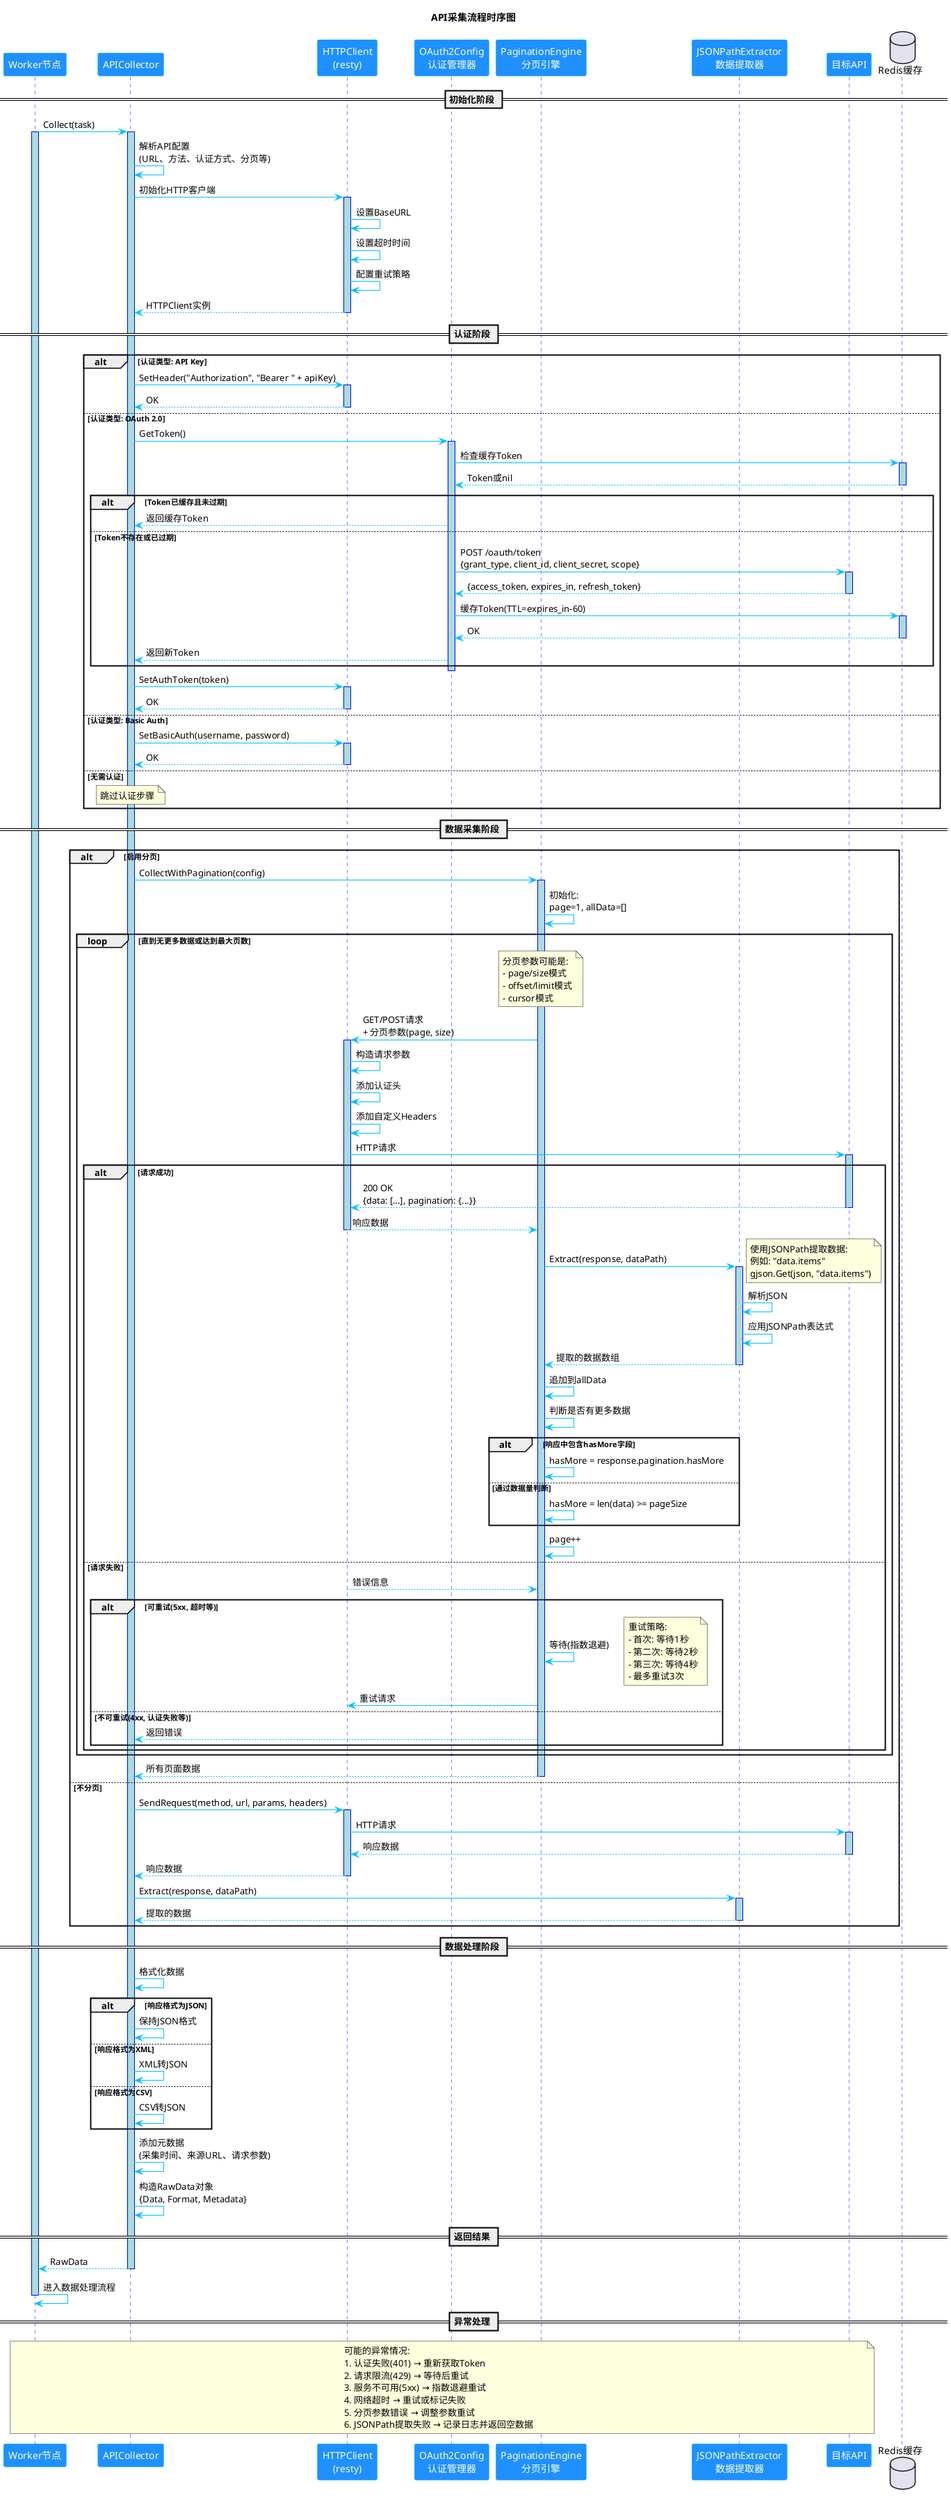 @startuml
title API采集流程时序图

skinparam sequence {
    ArrowColor DeepSkyBlue
    ActorBorderColor DeepSkyBlue
    LifeLineBorderColor blue
    LifeLineBackgroundColor #A9DCDF

    ParticipantBorderColor DeepSkyBlue
    ParticipantBackgroundColor DodgerBlue
    ParticipantFontColor #FFFFFF

    ActorBackgroundColor aqua
    ActorFontColor DeepSkyBlue

    BoxBackgroundColor #EEEEEE
}

participant "Worker节点" as Worker
participant "APICollector" as API
participant "HTTPClient\n(resty)" as HTTP
participant "OAuth2Config\n认证管理器" as OAuth
participant "PaginationEngine\n分页引擎" as Pagination
participant "JSONPathExtractor\n数据提取器" as JSONPath
participant "目标API" as TargetAPI
database "Redis缓存" as Redis

== 初始化阶段 ==

Worker -> API: Collect(task)
activate Worker
activate API

API -> API: 解析API配置\n(URL、方法、认证方式、分页等)

API -> HTTP: 初始化HTTP客户端
activate HTTP
HTTP -> HTTP: 设置BaseURL
HTTP -> HTTP: 设置超时时间
HTTP -> HTTP: 配置重试策略
HTTP --> API: HTTPClient实例
deactivate HTTP

== 认证阶段 ==

alt 认证类型: API Key
    API -> HTTP: SetHeader("Authorization", "Bearer " + apiKey)
    activate HTTP
    HTTP --> API: OK
    deactivate HTTP

else 认证类型: OAuth 2.0
    API -> OAuth: GetToken()
    activate OAuth

    OAuth -> Redis: 检查缓存Token
    activate Redis
    Redis --> OAuth: Token或nil
    deactivate Redis

    alt Token已缓存且未过期
        OAuth --> API: 返回缓存Token
    else Token不存在或已过期
        OAuth -> TargetAPI: POST /oauth/token\n{grant_type, client_id, client_secret, scope}
        activate TargetAPI
        TargetAPI --> OAuth: {access_token, expires_in, refresh_token}
        deactivate TargetAPI

        OAuth -> Redis: 缓存Token(TTL=expires_in-60)
        activate Redis
        Redis --> OAuth: OK
        deactivate Redis

        OAuth --> API: 返回新Token
    end
    deactivate OAuth

    API -> HTTP: SetAuthToken(token)
    activate HTTP
    HTTP --> API: OK
    deactivate HTTP

else 认证类型: Basic Auth
    API -> HTTP: SetBasicAuth(username, password)
    activate HTTP
    HTTP --> API: OK
    deactivate HTTP

else 无需认证
    note over API: 跳过认证步骤
end

== 数据采集阶段 ==

alt 启用分页
    API -> Pagination: CollectWithPagination(config)
    activate Pagination

    Pagination -> Pagination: 初始化:\npage=1, allData=[]

    loop 直到无更多数据或达到最大页数
        note over Pagination
          分页参数可能是:
          - page/size模式
          - offset/limit模式
          - cursor模式
        end note

        Pagination -> HTTP: GET/POST请求\n+ 分页参数(page, size)
        activate HTTP

        HTTP -> HTTP: 构造请求参数
        HTTP -> HTTP: 添加认证头
        HTTP -> HTTP: 添加自定义Headers

        HTTP -> TargetAPI: HTTP请求
        activate TargetAPI

        alt 请求成功
            TargetAPI --> HTTP: 200 OK\n{data: [...], pagination: {...}}
            deactivate TargetAPI

            HTTP --> Pagination: 响应数据
            deactivate HTTP

            Pagination -> JSONPath: Extract(response, dataPath)
            activate JSONPath

            note right
              使用JSONPath提取数据:
              例如: "data.items"
              gjson.Get(json, "data.items")
            end note

            JSONPath -> JSONPath: 解析JSON
            JSONPath -> JSONPath: 应用JSONPath表达式
            JSONPath --> Pagination: 提取的数据数组
            deactivate JSONPath

            Pagination -> Pagination: 追加到allData
            Pagination -> Pagination: 判断是否有更多数据

            alt 响应中包含hasMore字段
                Pagination -> Pagination: hasMore = response.pagination.hasMore
            else 通过数据量判断
                Pagination -> Pagination: hasMore = len(data) >= pageSize
            end

            Pagination -> Pagination: page++

        else 请求失败
            HTTP --> Pagination: 错误信息
            deactivate HTTP

            alt 可重试(5xx, 超时等)
                Pagination -> Pagination: 等待(指数退避)
                note right
                  重试策略:
                  - 首次: 等待1秒
                  - 第二次: 等待2秒
                  - 第三次: 等待4秒
                  - 最多重试3次
                end note
                Pagination -> HTTP: 重试请求
            else 不可重试(4xx, 认证失败等)
                Pagination --> API: 返回错误
            end
        end
    end

    Pagination --> API: 所有页面数据
    deactivate Pagination

else 不分页
    API -> HTTP: SendRequest(method, url, params, headers)
    activate HTTP
    HTTP -> TargetAPI: HTTP请求
    activate TargetAPI
    TargetAPI --> HTTP: 响应数据
    deactivate TargetAPI
    HTTP --> API: 响应数据
    deactivate HTTP

    API -> JSONPath: Extract(response, dataPath)
    activate JSONPath
    JSONPath --> API: 提取的数据
    deactivate JSONPath
end

== 数据处理阶段 ==

API -> API: 格式化数据

alt 响应格式为JSON
    API -> API: 保持JSON格式
else 响应格式为XML
    API -> API: XML转JSON
else 响应格式为CSV
    API -> API: CSV转JSON
end

API -> API: 添加元数据\n(采集时间、来源URL、请求参数)

API -> API: 构造RawData对象\n{Data, Format, Metadata}

== 返回结果 ==

API --> Worker: RawData
deactivate API

Worker -> Worker: 进入数据处理流程
deactivate Worker

== 异常处理 ==

note over Worker, TargetAPI
  可能的异常情况:
  1. 认证失败(401) → 重新获取Token
  2. 请求限流(429) → 等待后重试
  3. 服务不可用(5xx) → 指数退避重试
  4. 网络超时 → 重试或标记失败
  5. 分页参数错误 → 调整参数重试
  6. JSONPath提取失败 → 记录日志并返回空数据
end note

@enduml
